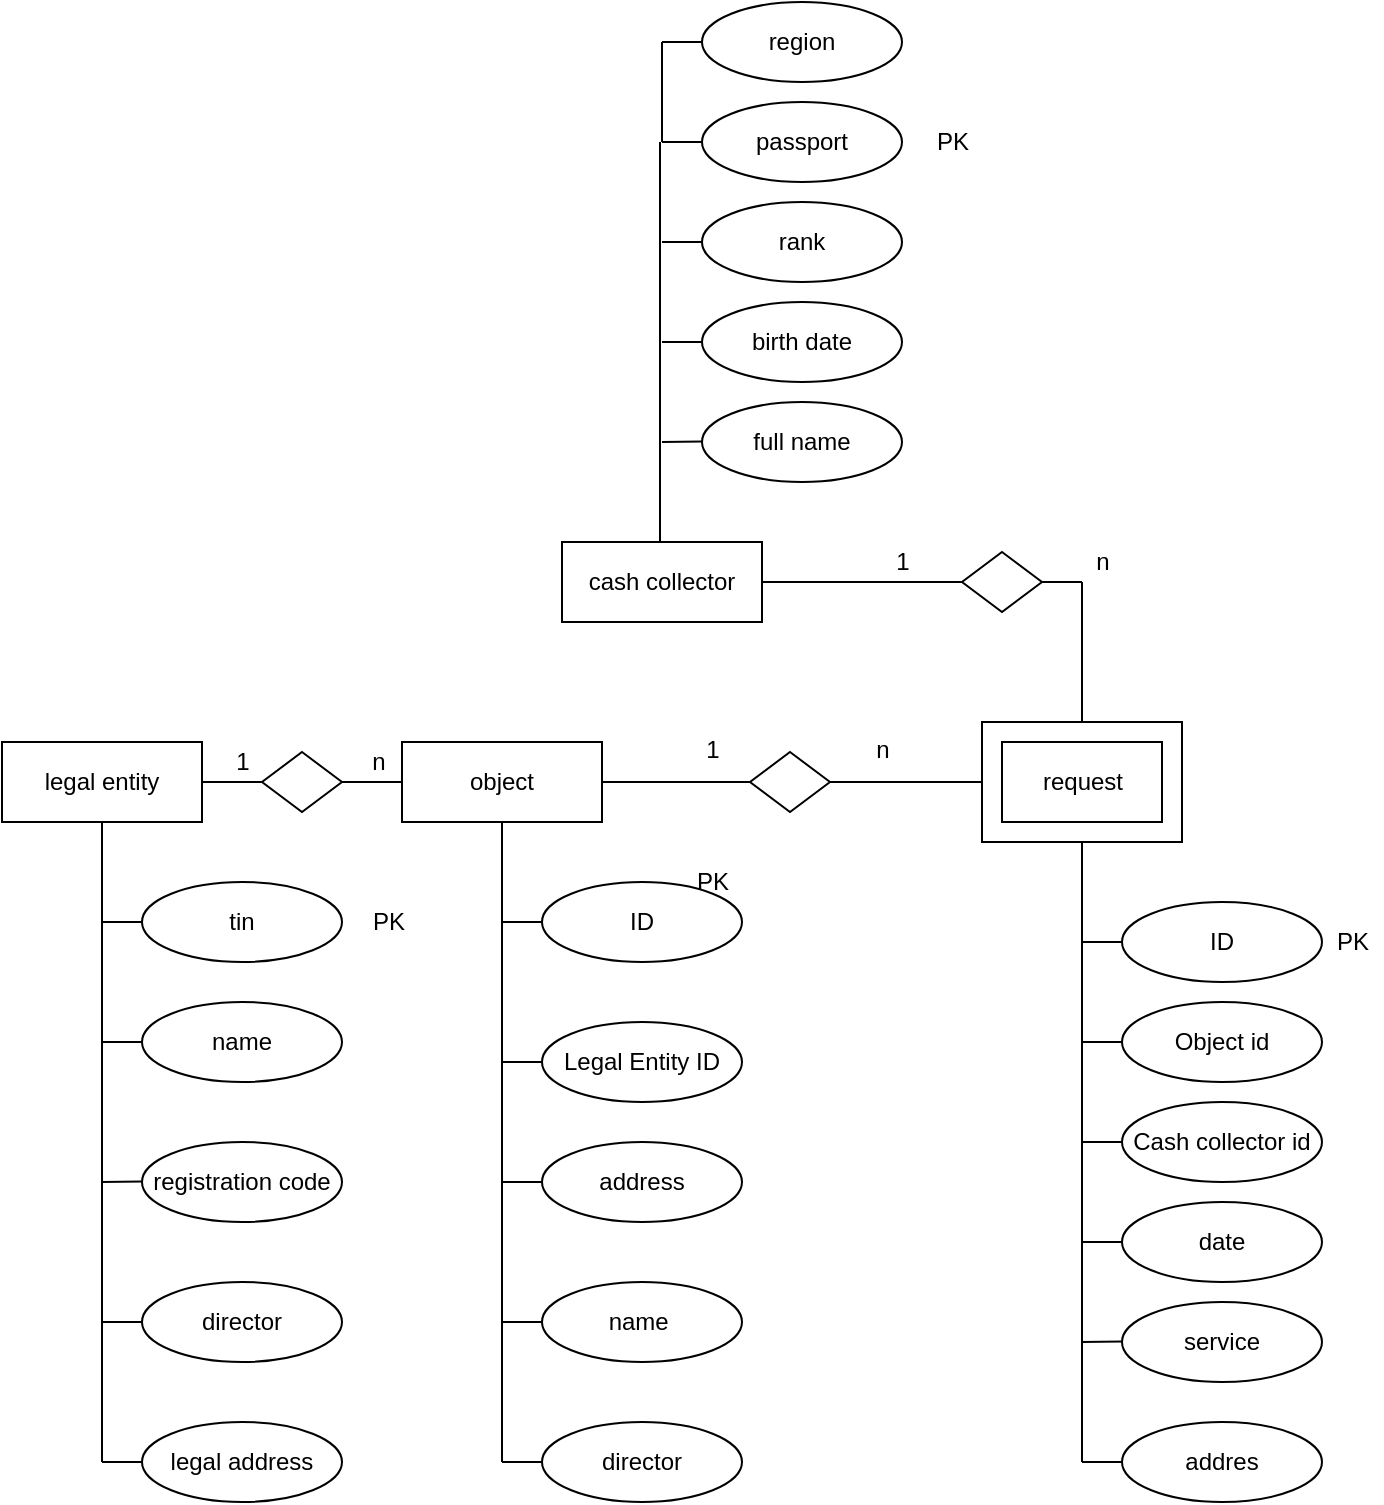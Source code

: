 <mxfile version="15.2.9" type="device" pages="2"><diagram id="_36kY9_IeTx-y85rGqsb" name="Page-2"><mxGraphModel dx="941" dy="538" grid="1" gridSize="10" guides="1" tooltips="1" connect="1" arrows="1" fold="1" page="1" pageScale="1" pageWidth="827" pageHeight="1169" math="0" shadow="0"><root><mxCell id="T2WFoz6-4aseo1yYDKCc-0"/><mxCell id="T2WFoz6-4aseo1yYDKCc-1" parent="T2WFoz6-4aseo1yYDKCc-0"/><mxCell id="u6B0DOuwN-2IggFxxj48-3" value="object" style="whiteSpace=wrap;html=1;align=center;" parent="T2WFoz6-4aseo1yYDKCc-1" vertex="1"><mxGeometry x="290" y="460" width="100" height="40" as="geometry"/></mxCell><mxCell id="u6B0DOuwN-2IggFxxj48-4" value="ID" style="ellipse;whiteSpace=wrap;html=1;align=center;" parent="T2WFoz6-4aseo1yYDKCc-1" vertex="1"><mxGeometry x="360" y="530" width="100" height="40" as="geometry"/></mxCell><mxCell id="u6B0DOuwN-2IggFxxj48-6" value="PK" style="text;html=1;align=center;verticalAlign=middle;resizable=0;points=[];autosize=1;" parent="T2WFoz6-4aseo1yYDKCc-1" vertex="1"><mxGeometry x="430" y="520" width="30" height="20" as="geometry"/></mxCell><mxCell id="u6B0DOuwN-2IggFxxj48-8" value="Legal Entity ID" style="ellipse;whiteSpace=wrap;html=1;align=center;" parent="T2WFoz6-4aseo1yYDKCc-1" vertex="1"><mxGeometry x="360" y="600" width="100" height="40" as="geometry"/></mxCell><mxCell id="qdfRj_O4TD_nVSXAW8L8-1" value="address" style="ellipse;whiteSpace=wrap;html=1;align=center;" parent="T2WFoz6-4aseo1yYDKCc-1" vertex="1"><mxGeometry x="360" y="660" width="100" height="40" as="geometry"/></mxCell><mxCell id="qdfRj_O4TD_nVSXAW8L8-20" value="Object id" style="ellipse;whiteSpace=wrap;html=1;align=center;" parent="T2WFoz6-4aseo1yYDKCc-1" vertex="1"><mxGeometry x="650" y="590" width="100" height="40" as="geometry"/></mxCell><mxCell id="qdfRj_O4TD_nVSXAW8L8-22" value="Cash collector id" style="ellipse;whiteSpace=wrap;html=1;align=center;" parent="T2WFoz6-4aseo1yYDKCc-1" vertex="1"><mxGeometry x="650" y="640" width="100" height="40" as="geometry"/></mxCell><mxCell id="qdfRj_O4TD_nVSXAW8L8-24" value="date" style="ellipse;whiteSpace=wrap;html=1;align=center;" parent="T2WFoz6-4aseo1yYDKCc-1" vertex="1"><mxGeometry x="650" y="690" width="100" height="40" as="geometry"/></mxCell><mxCell id="qdfRj_O4TD_nVSXAW8L8-26" value="service" style="ellipse;whiteSpace=wrap;html=1;align=center;" parent="T2WFoz6-4aseo1yYDKCc-1" vertex="1"><mxGeometry x="650" y="740" width="100" height="40" as="geometry"/></mxCell><mxCell id="qdfRj_O4TD_nVSXAW8L8-31" value="PK" style="text;html=1;align=center;verticalAlign=middle;resizable=0;points=[];autosize=1;" parent="T2WFoz6-4aseo1yYDKCc-1" vertex="1"><mxGeometry x="750" y="550" width="30" height="20" as="geometry"/></mxCell><mxCell id="qdfRj_O4TD_nVSXAW8L8-43" value="" style="endArrow=none;html=1;rounded=0;exitX=0.5;exitY=1;exitDx=0;exitDy=0;" parent="T2WFoz6-4aseo1yYDKCc-1" edge="1"><mxGeometry relative="1" as="geometry"><mxPoint x="630" y="510" as="sourcePoint"/><mxPoint x="630" y="760" as="targetPoint"/></mxGeometry></mxCell><mxCell id="qdfRj_O4TD_nVSXAW8L8-44" value="" style="endArrow=none;html=1;rounded=0;exitX=0;exitY=0.5;exitDx=0;exitDy=0;" parent="T2WFoz6-4aseo1yYDKCc-1" source="qdfRj_O4TD_nVSXAW8L8-20" edge="1"><mxGeometry relative="1" as="geometry"><mxPoint x="330" y="940" as="sourcePoint"/><mxPoint x="630" y="610" as="targetPoint"/></mxGeometry></mxCell><mxCell id="qdfRj_O4TD_nVSXAW8L8-45" value="" style="endArrow=none;html=1;rounded=0;exitX=0;exitY=0.5;exitDx=0;exitDy=0;" parent="T2WFoz6-4aseo1yYDKCc-1" source="qdfRj_O4TD_nVSXAW8L8-22" edge="1"><mxGeometry relative="1" as="geometry"><mxPoint x="340" y="950" as="sourcePoint"/><mxPoint x="630" y="660" as="targetPoint"/></mxGeometry></mxCell><mxCell id="qdfRj_O4TD_nVSXAW8L8-46" value="" style="endArrow=none;html=1;rounded=0;exitX=0;exitY=0.5;exitDx=0;exitDy=0;" parent="T2WFoz6-4aseo1yYDKCc-1" source="qdfRj_O4TD_nVSXAW8L8-24" edge="1"><mxGeometry relative="1" as="geometry"><mxPoint x="660" y="670" as="sourcePoint"/><mxPoint x="630" y="710" as="targetPoint"/></mxGeometry></mxCell><mxCell id="qdfRj_O4TD_nVSXAW8L8-47" value="" style="endArrow=none;html=1;rounded=0;exitX=0;exitY=0.5;exitDx=0;exitDy=0;" parent="T2WFoz6-4aseo1yYDKCc-1" edge="1"><mxGeometry relative="1" as="geometry"><mxPoint x="650" y="759.76" as="sourcePoint"/><mxPoint x="630" y="760" as="targetPoint"/></mxGeometry></mxCell><mxCell id="qdfRj_O4TD_nVSXAW8L8-53" value="" style="endArrow=none;html=1;rounded=0;exitX=0.5;exitY=1;exitDx=0;exitDy=0;" parent="T2WFoz6-4aseo1yYDKCc-1" edge="1"><mxGeometry relative="1" as="geometry"><mxPoint x="340" y="500" as="sourcePoint"/><mxPoint x="340" y="760" as="targetPoint"/></mxGeometry></mxCell><mxCell id="qdfRj_O4TD_nVSXAW8L8-54" value="" style="endArrow=none;html=1;rounded=0;exitX=0;exitY=0.5;exitDx=0;exitDy=0;" parent="T2WFoz6-4aseo1yYDKCc-1" edge="1"><mxGeometry relative="1" as="geometry"><mxPoint x="360" y="620" as="sourcePoint"/><mxPoint x="340" y="620" as="targetPoint"/></mxGeometry></mxCell><mxCell id="qdfRj_O4TD_nVSXAW8L8-55" value="" style="endArrow=none;html=1;rounded=0;exitX=0;exitY=0.5;exitDx=0;exitDy=0;" parent="T2WFoz6-4aseo1yYDKCc-1" edge="1"><mxGeometry relative="1" as="geometry"><mxPoint x="360" y="680" as="sourcePoint"/><mxPoint x="340" y="680" as="targetPoint"/></mxGeometry></mxCell><mxCell id="qdfRj_O4TD_nVSXAW8L8-57" value="" style="endArrow=none;html=1;rounded=0;exitX=0;exitY=0.5;exitDx=0;exitDy=0;" parent="T2WFoz6-4aseo1yYDKCc-1" source="u6B0DOuwN-2IggFxxj48-4" edge="1"><mxGeometry relative="1" as="geometry"><mxPoint x="360" y="749.52" as="sourcePoint"/><mxPoint x="340" y="550" as="targetPoint"/></mxGeometry></mxCell><mxCell id="qdfRj_O4TD_nVSXAW8L8-65" value="cash collector" style="whiteSpace=wrap;html=1;align=center;" parent="T2WFoz6-4aseo1yYDKCc-1" vertex="1"><mxGeometry x="370" y="360" width="100" height="40" as="geometry"/></mxCell><mxCell id="qdfRj_O4TD_nVSXAW8L8-66" value="birth date" style="ellipse;whiteSpace=wrap;html=1;align=center;" parent="T2WFoz6-4aseo1yYDKCc-1" vertex="1"><mxGeometry x="440" y="240" width="100" height="40" as="geometry"/></mxCell><mxCell id="qdfRj_O4TD_nVSXAW8L8-68" value="full name" style="ellipse;whiteSpace=wrap;html=1;align=center;" parent="T2WFoz6-4aseo1yYDKCc-1" vertex="1"><mxGeometry x="440" y="290" width="100" height="40" as="geometry"/></mxCell><mxCell id="qdfRj_O4TD_nVSXAW8L8-71" value="" style="endArrow=none;html=1;rounded=0;" parent="T2WFoz6-4aseo1yYDKCc-1" edge="1"><mxGeometry relative="1" as="geometry"><mxPoint x="419" y="160" as="sourcePoint"/><mxPoint x="419" y="360" as="targetPoint"/></mxGeometry></mxCell><mxCell id="qdfRj_O4TD_nVSXAW8L8-72" value="" style="endArrow=none;html=1;rounded=0;exitX=0;exitY=0.5;exitDx=0;exitDy=0;" parent="T2WFoz6-4aseo1yYDKCc-1" edge="1"><mxGeometry relative="1" as="geometry"><mxPoint x="440" y="210" as="sourcePoint"/><mxPoint x="420" y="210" as="targetPoint"/></mxGeometry></mxCell><mxCell id="qdfRj_O4TD_nVSXAW8L8-73" value="" style="endArrow=none;html=1;rounded=0;exitX=0;exitY=0.5;exitDx=0;exitDy=0;" parent="T2WFoz6-4aseo1yYDKCc-1" edge="1"><mxGeometry relative="1" as="geometry"><mxPoint x="440" y="260" as="sourcePoint"/><mxPoint x="420" y="260" as="targetPoint"/></mxGeometry></mxCell><mxCell id="qdfRj_O4TD_nVSXAW8L8-74" value="" style="endArrow=none;html=1;rounded=0;exitX=0;exitY=0.5;exitDx=0;exitDy=0;" parent="T2WFoz6-4aseo1yYDKCc-1" edge="1"><mxGeometry relative="1" as="geometry"><mxPoint x="440" y="309.76" as="sourcePoint"/><mxPoint x="420" y="310" as="targetPoint"/></mxGeometry></mxCell><mxCell id="qdfRj_O4TD_nVSXAW8L8-75" value="" style="endArrow=none;html=1;rounded=0;" parent="T2WFoz6-4aseo1yYDKCc-1" edge="1"><mxGeometry relative="1" as="geometry"><mxPoint x="440" y="160" as="sourcePoint"/><mxPoint x="420" y="160" as="targetPoint"/></mxGeometry></mxCell><mxCell id="95S8qAM-ri_syixBBni9-3" value="passport" style="ellipse;whiteSpace=wrap;html=1;align=center;" parent="T2WFoz6-4aseo1yYDKCc-1" vertex="1"><mxGeometry x="440" y="140" width="100" height="40" as="geometry"/></mxCell><mxCell id="95S8qAM-ri_syixBBni9-4" value="PK" style="text;html=1;align=center;verticalAlign=middle;resizable=0;points=[];autosize=1;" parent="T2WFoz6-4aseo1yYDKCc-1" vertex="1"><mxGeometry x="550" y="150" width="30" height="20" as="geometry"/></mxCell><mxCell id="95S8qAM-ri_syixBBni9-7" value="rank" style="ellipse;whiteSpace=wrap;html=1;align=center;" parent="T2WFoz6-4aseo1yYDKCc-1" vertex="1"><mxGeometry x="440" y="190" width="100" height="40" as="geometry"/></mxCell><mxCell id="UWDI2ePyrm0VR6K3-xDQ-79" value="ID" style="ellipse;whiteSpace=wrap;html=1;align=center;" parent="T2WFoz6-4aseo1yYDKCc-1" vertex="1"><mxGeometry x="650" y="540" width="100" height="40" as="geometry"/></mxCell><mxCell id="UWDI2ePyrm0VR6K3-xDQ-80" value="" style="endArrow=none;html=1;rounded=0;exitX=0;exitY=0.5;exitDx=0;exitDy=0;" parent="T2WFoz6-4aseo1yYDKCc-1" source="UWDI2ePyrm0VR6K3-xDQ-79" edge="1"><mxGeometry relative="1" as="geometry"><mxPoint x="330" y="890" as="sourcePoint"/><mxPoint x="630" y="560" as="targetPoint"/></mxGeometry></mxCell><mxCell id="VbSOm_IjAAuZggAqAyTH-0" value="name&amp;nbsp;" style="ellipse;whiteSpace=wrap;html=1;align=center;" parent="T2WFoz6-4aseo1yYDKCc-1" vertex="1"><mxGeometry x="360" y="730" width="100" height="40" as="geometry"/></mxCell><mxCell id="VbSOm_IjAAuZggAqAyTH-3" value="" style="endArrow=none;html=1;exitX=0;exitY=0.5;exitDx=0;exitDy=0;" parent="T2WFoz6-4aseo1yYDKCc-1" source="VbSOm_IjAAuZggAqAyTH-0" edge="1"><mxGeometry width="50" height="50" relative="1" as="geometry"><mxPoint x="460" y="550" as="sourcePoint"/><mxPoint x="340" y="750" as="targetPoint"/></mxGeometry></mxCell><mxCell id="VbSOm_IjAAuZggAqAyTH-6" value="" style="endArrow=none;html=1;entryX=1;entryY=0.5;entryDx=0;entryDy=0;startArrow=none;" parent="T2WFoz6-4aseo1yYDKCc-1" source="CZEQ9H1jrcyxto2IG27p-29" target="qdfRj_O4TD_nVSXAW8L8-65" edge="1"><mxGeometry width="50" height="50" relative="1" as="geometry"><mxPoint x="630" y="380" as="sourcePoint"/><mxPoint x="480" y="520" as="targetPoint"/></mxGeometry></mxCell><mxCell id="CZEQ9H1jrcyxto2IG27p-0" value="legal entity" style="whiteSpace=wrap;html=1;align=center;" parent="T2WFoz6-4aseo1yYDKCc-1" vertex="1"><mxGeometry x="90" y="460" width="100" height="40" as="geometry"/></mxCell><mxCell id="CZEQ9H1jrcyxto2IG27p-2" value="PK" style="text;html=1;align=center;verticalAlign=middle;resizable=0;points=[];autosize=1;" parent="T2WFoz6-4aseo1yYDKCc-1" vertex="1"><mxGeometry x="268" y="540" width="30" height="20" as="geometry"/></mxCell><mxCell id="CZEQ9H1jrcyxto2IG27p-3" value="name" style="ellipse;whiteSpace=wrap;html=1;align=center;" parent="T2WFoz6-4aseo1yYDKCc-1" vertex="1"><mxGeometry x="160" y="590" width="100" height="40" as="geometry"/></mxCell><mxCell id="CZEQ9H1jrcyxto2IG27p-4" value="tin" style="ellipse;whiteSpace=wrap;html=1;align=center;" parent="T2WFoz6-4aseo1yYDKCc-1" vertex="1"><mxGeometry x="160" y="530" width="100" height="40" as="geometry"/></mxCell><mxCell id="CZEQ9H1jrcyxto2IG27p-5" value="registration code" style="ellipse;whiteSpace=wrap;html=1;align=center;" parent="T2WFoz6-4aseo1yYDKCc-1" vertex="1"><mxGeometry x="160" y="660" width="100" height="40" as="geometry"/></mxCell><mxCell id="CZEQ9H1jrcyxto2IG27p-6" value="" style="endArrow=none;html=1;rounded=0;exitX=0.5;exitY=1;exitDx=0;exitDy=0;" parent="T2WFoz6-4aseo1yYDKCc-1" edge="1"><mxGeometry relative="1" as="geometry"><mxPoint x="140" y="500" as="sourcePoint"/><mxPoint x="140" y="760" as="targetPoint"/></mxGeometry></mxCell><mxCell id="CZEQ9H1jrcyxto2IG27p-7" value="" style="endArrow=none;html=1;rounded=0;exitX=0;exitY=0.5;exitDx=0;exitDy=0;" parent="T2WFoz6-4aseo1yYDKCc-1" edge="1"><mxGeometry relative="1" as="geometry"><mxPoint x="160" y="610" as="sourcePoint"/><mxPoint x="140" y="610" as="targetPoint"/></mxGeometry></mxCell><mxCell id="CZEQ9H1jrcyxto2IG27p-8" value="" style="endArrow=none;html=1;rounded=0;exitX=0;exitY=0.5;exitDx=0;exitDy=0;" parent="T2WFoz6-4aseo1yYDKCc-1" edge="1"><mxGeometry relative="1" as="geometry"><mxPoint x="160" y="550" as="sourcePoint"/><mxPoint x="140" y="550" as="targetPoint"/></mxGeometry></mxCell><mxCell id="CZEQ9H1jrcyxto2IG27p-9" value="" style="endArrow=none;html=1;rounded=0;exitX=0;exitY=0.5;exitDx=0;exitDy=0;" parent="T2WFoz6-4aseo1yYDKCc-1" edge="1"><mxGeometry relative="1" as="geometry"><mxPoint x="160" y="679.76" as="sourcePoint"/><mxPoint x="140" y="680" as="targetPoint"/></mxGeometry></mxCell><mxCell id="CZEQ9H1jrcyxto2IG27p-11" value="director" style="ellipse;whiteSpace=wrap;html=1;align=center;" parent="T2WFoz6-4aseo1yYDKCc-1" vertex="1"><mxGeometry x="160" y="730" width="100" height="40" as="geometry"/></mxCell><mxCell id="CZEQ9H1jrcyxto2IG27p-12" value="" style="endArrow=none;html=1;exitX=0;exitY=0.5;exitDx=0;exitDy=0;" parent="T2WFoz6-4aseo1yYDKCc-1" source="CZEQ9H1jrcyxto2IG27p-11" edge="1"><mxGeometry width="50" height="50" relative="1" as="geometry"><mxPoint x="260" y="550" as="sourcePoint"/><mxPoint x="140" y="750" as="targetPoint"/></mxGeometry></mxCell><mxCell id="CZEQ9H1jrcyxto2IG27p-15" value="" style="endArrow=none;html=1;exitX=1;exitY=0.5;exitDx=0;exitDy=0;startArrow=none;" parent="T2WFoz6-4aseo1yYDKCc-1" source="CZEQ9H1jrcyxto2IG27p-20" edge="1"><mxGeometry width="50" height="50" relative="1" as="geometry"><mxPoint x="430" y="540" as="sourcePoint"/><mxPoint x="290" y="480" as="targetPoint"/></mxGeometry></mxCell><mxCell id="CZEQ9H1jrcyxto2IG27p-16" value="" style="verticalLabelPosition=bottom;verticalAlign=top;html=1;shape=mxgraph.basic.frame;dx=10;" parent="T2WFoz6-4aseo1yYDKCc-1" vertex="1"><mxGeometry x="580" y="450" width="100" height="60" as="geometry"/></mxCell><mxCell id="CZEQ9H1jrcyxto2IG27p-17" value="&lt;span&gt;request&lt;/span&gt;" style="text;html=1;align=center;verticalAlign=middle;resizable=0;points=[];autosize=1;strokeColor=none;fillColor=none;" parent="T2WFoz6-4aseo1yYDKCc-1" vertex="1"><mxGeometry x="600" y="470" width="60" height="20" as="geometry"/></mxCell><mxCell id="CZEQ9H1jrcyxto2IG27p-18" value="" style="endArrow=none;html=1;entryX=0.5;entryY=0;entryDx=0;entryDy=0;entryPerimeter=0;" parent="T2WFoz6-4aseo1yYDKCc-1" target="CZEQ9H1jrcyxto2IG27p-16" edge="1"><mxGeometry width="50" height="50" relative="1" as="geometry"><mxPoint x="630" y="380" as="sourcePoint"/><mxPoint x="440" y="420" as="targetPoint"/></mxGeometry></mxCell><mxCell id="CZEQ9H1jrcyxto2IG27p-19" value="" style="endArrow=none;html=1;entryX=0;entryY=0.5;entryDx=0;entryDy=0;entryPerimeter=0;exitX=1;exitY=0.5;exitDx=0;exitDy=0;startArrow=none;" parent="T2WFoz6-4aseo1yYDKCc-1" source="CZEQ9H1jrcyxto2IG27p-24" target="CZEQ9H1jrcyxto2IG27p-16" edge="1"><mxGeometry width="50" height="50" relative="1" as="geometry"><mxPoint x="390" y="680" as="sourcePoint"/><mxPoint x="440" y="630" as="targetPoint"/></mxGeometry></mxCell><mxCell id="CZEQ9H1jrcyxto2IG27p-20" value="" style="rhombus;whiteSpace=wrap;html=1;" parent="T2WFoz6-4aseo1yYDKCc-1" vertex="1"><mxGeometry x="220" y="465" width="40" height="30" as="geometry"/></mxCell><mxCell id="CZEQ9H1jrcyxto2IG27p-21" value="" style="endArrow=none;html=1;exitX=1;exitY=0.5;exitDx=0;exitDy=0;" parent="T2WFoz6-4aseo1yYDKCc-1" source="CZEQ9H1jrcyxto2IG27p-0" target="CZEQ9H1jrcyxto2IG27p-20" edge="1"><mxGeometry width="50" height="50" relative="1" as="geometry"><mxPoint x="190" y="480" as="sourcePoint"/><mxPoint x="290" y="480" as="targetPoint"/></mxGeometry></mxCell><mxCell id="CZEQ9H1jrcyxto2IG27p-22" value="1" style="text;html=1;align=center;verticalAlign=middle;resizable=0;points=[];autosize=1;strokeColor=none;fillColor=none;" parent="T2WFoz6-4aseo1yYDKCc-1" vertex="1"><mxGeometry x="200" y="460" width="20" height="20" as="geometry"/></mxCell><mxCell id="CZEQ9H1jrcyxto2IG27p-23" value="n" style="text;html=1;align=center;verticalAlign=middle;resizable=0;points=[];autosize=1;strokeColor=none;fillColor=none;" parent="T2WFoz6-4aseo1yYDKCc-1" vertex="1"><mxGeometry x="268" y="460" width="20" height="20" as="geometry"/></mxCell><mxCell id="CZEQ9H1jrcyxto2IG27p-24" value="" style="rhombus;whiteSpace=wrap;html=1;" parent="T2WFoz6-4aseo1yYDKCc-1" vertex="1"><mxGeometry x="464" y="465" width="40" height="30" as="geometry"/></mxCell><mxCell id="CZEQ9H1jrcyxto2IG27p-25" value="" style="endArrow=none;html=1;entryX=0;entryY=0.5;entryDx=0;entryDy=0;entryPerimeter=0;exitX=1;exitY=0.5;exitDx=0;exitDy=0;" parent="T2WFoz6-4aseo1yYDKCc-1" source="u6B0DOuwN-2IggFxxj48-3" target="CZEQ9H1jrcyxto2IG27p-24" edge="1"><mxGeometry width="50" height="50" relative="1" as="geometry"><mxPoint x="390" y="480" as="sourcePoint"/><mxPoint x="580" y="480" as="targetPoint"/></mxGeometry></mxCell><mxCell id="CZEQ9H1jrcyxto2IG27p-26" value="1" style="text;html=1;align=center;verticalAlign=middle;resizable=0;points=[];autosize=1;strokeColor=none;fillColor=none;" parent="T2WFoz6-4aseo1yYDKCc-1" vertex="1"><mxGeometry x="435" y="454" width="20" height="20" as="geometry"/></mxCell><mxCell id="CZEQ9H1jrcyxto2IG27p-27" value="n" style="text;html=1;align=center;verticalAlign=middle;resizable=0;points=[];autosize=1;strokeColor=none;fillColor=none;" parent="T2WFoz6-4aseo1yYDKCc-1" vertex="1"><mxGeometry x="520" y="454" width="20" height="20" as="geometry"/></mxCell><mxCell id="CZEQ9H1jrcyxto2IG27p-29" value="" style="rhombus;whiteSpace=wrap;html=1;" parent="T2WFoz6-4aseo1yYDKCc-1" vertex="1"><mxGeometry x="570" y="365" width="40" height="30" as="geometry"/></mxCell><mxCell id="CZEQ9H1jrcyxto2IG27p-30" value="" style="endArrow=none;html=1;entryX=1;entryY=0.5;entryDx=0;entryDy=0;" parent="T2WFoz6-4aseo1yYDKCc-1" target="CZEQ9H1jrcyxto2IG27p-29" edge="1"><mxGeometry width="50" height="50" relative="1" as="geometry"><mxPoint x="630" y="380" as="sourcePoint"/><mxPoint x="470" y="380" as="targetPoint"/></mxGeometry></mxCell><mxCell id="CZEQ9H1jrcyxto2IG27p-31" value="1" style="text;html=1;align=center;verticalAlign=middle;resizable=0;points=[];autosize=1;strokeColor=none;fillColor=none;" parent="T2WFoz6-4aseo1yYDKCc-1" vertex="1"><mxGeometry x="530" y="360" width="20" height="20" as="geometry"/></mxCell><mxCell id="CZEQ9H1jrcyxto2IG27p-32" value="n" style="text;html=1;align=center;verticalAlign=middle;resizable=0;points=[];autosize=1;strokeColor=none;fillColor=none;" parent="T2WFoz6-4aseo1yYDKCc-1" vertex="1"><mxGeometry x="630" y="360" width="20" height="20" as="geometry"/></mxCell><mxCell id="Z7GW-6M1Y_90UwHm6zIT-0" value="region" style="ellipse;whiteSpace=wrap;html=1;align=center;" vertex="1" parent="T2WFoz6-4aseo1yYDKCc-1"><mxGeometry x="440" y="90" width="100" height="40" as="geometry"/></mxCell><mxCell id="Z7GW-6M1Y_90UwHm6zIT-1" value="" style="endArrow=none;html=1;" edge="1" parent="T2WFoz6-4aseo1yYDKCc-1"><mxGeometry width="50" height="50" relative="1" as="geometry"><mxPoint x="420" y="110" as="sourcePoint"/><mxPoint x="420" y="160" as="targetPoint"/></mxGeometry></mxCell><mxCell id="Z7GW-6M1Y_90UwHm6zIT-2" value="" style="endArrow=none;html=1;entryX=0;entryY=0.5;entryDx=0;entryDy=0;" edge="1" parent="T2WFoz6-4aseo1yYDKCc-1" target="Z7GW-6M1Y_90UwHm6zIT-0"><mxGeometry width="50" height="50" relative="1" as="geometry"><mxPoint x="420" y="110" as="sourcePoint"/><mxPoint x="440" y="320" as="targetPoint"/></mxGeometry></mxCell><mxCell id="Z7GW-6M1Y_90UwHm6zIT-4" value="legal address" style="ellipse;whiteSpace=wrap;html=1;align=center;" vertex="1" parent="T2WFoz6-4aseo1yYDKCc-1"><mxGeometry x="160" y="800" width="100" height="40" as="geometry"/></mxCell><mxCell id="Z7GW-6M1Y_90UwHm6zIT-5" value="" style="endArrow=none;html=1;" edge="1" parent="T2WFoz6-4aseo1yYDKCc-1"><mxGeometry width="50" height="50" relative="1" as="geometry"><mxPoint x="140" y="820" as="sourcePoint"/><mxPoint x="140" y="760" as="targetPoint"/></mxGeometry></mxCell><mxCell id="Z7GW-6M1Y_90UwHm6zIT-6" value="" style="endArrow=none;html=1;entryX=0;entryY=0.5;entryDx=0;entryDy=0;" edge="1" parent="T2WFoz6-4aseo1yYDKCc-1" target="Z7GW-6M1Y_90UwHm6zIT-4"><mxGeometry width="50" height="50" relative="1" as="geometry"><mxPoint x="140" y="820" as="sourcePoint"/><mxPoint x="440" y="680" as="targetPoint"/></mxGeometry></mxCell><mxCell id="Z7GW-6M1Y_90UwHm6zIT-7" value="director" style="ellipse;whiteSpace=wrap;html=1;align=center;" vertex="1" parent="T2WFoz6-4aseo1yYDKCc-1"><mxGeometry x="360" y="800" width="100" height="40" as="geometry"/></mxCell><mxCell id="Z7GW-6M1Y_90UwHm6zIT-8" value="" style="endArrow=none;html=1;" edge="1" parent="T2WFoz6-4aseo1yYDKCc-1"><mxGeometry width="50" height="50" relative="1" as="geometry"><mxPoint x="340" y="760" as="sourcePoint"/><mxPoint x="340" y="820" as="targetPoint"/></mxGeometry></mxCell><mxCell id="Z7GW-6M1Y_90UwHm6zIT-9" value="" style="endArrow=none;html=1;entryX=0;entryY=0.5;entryDx=0;entryDy=0;" edge="1" parent="T2WFoz6-4aseo1yYDKCc-1" target="Z7GW-6M1Y_90UwHm6zIT-7"><mxGeometry width="50" height="50" relative="1" as="geometry"><mxPoint x="340" y="820" as="sourcePoint"/><mxPoint x="440" y="660" as="targetPoint"/></mxGeometry></mxCell><mxCell id="Z7GW-6M1Y_90UwHm6zIT-10" value="addres" style="ellipse;whiteSpace=wrap;html=1;align=center;" vertex="1" parent="T2WFoz6-4aseo1yYDKCc-1"><mxGeometry x="650" y="800" width="100" height="40" as="geometry"/></mxCell><mxCell id="Z7GW-6M1Y_90UwHm6zIT-11" value="" style="endArrow=none;html=1;" edge="1" parent="T2WFoz6-4aseo1yYDKCc-1"><mxGeometry width="50" height="50" relative="1" as="geometry"><mxPoint x="630" y="820" as="sourcePoint"/><mxPoint x="630" y="760" as="targetPoint"/></mxGeometry></mxCell><mxCell id="Z7GW-6M1Y_90UwHm6zIT-12" value="" style="endArrow=none;html=1;entryX=0;entryY=0.5;entryDx=0;entryDy=0;" edge="1" parent="T2WFoz6-4aseo1yYDKCc-1" target="Z7GW-6M1Y_90UwHm6zIT-10"><mxGeometry width="50" height="50" relative="1" as="geometry"><mxPoint x="630" y="820" as="sourcePoint"/><mxPoint x="440" y="640" as="targetPoint"/></mxGeometry></mxCell></root></mxGraphModel></diagram><diagram id="tDGglo3VMJFBYRjeejf7" name="Page-1"><mxGraphModel dx="1360" dy="862" grid="1" gridSize="10" guides="1" tooltips="1" connect="1" arrows="1" fold="1" page="1" pageScale="1" pageWidth="827" pageHeight="1169" math="0" shadow="0"><root><mxCell id="0"/><mxCell id="1" parent="0"/><mxCell id="TjxegU9jEdXGONsmLAuh-28" value="Статус экзекутора - работает/в отпуске" style="text;html=1;align=center;verticalAlign=middle;resizable=0;points=[];autosize=1;" parent="1" vertex="1"><mxGeometry x="20" y="290" width="230" height="20" as="geometry"/></mxCell><mxCell id="TjxegU9jEdXGONsmLAuh-57" value="Relatives" style="shape=table;startSize=30;container=1;collapsible=1;childLayout=tableLayout;fixedRows=1;rowLines=0;fontStyle=1;align=center;resizeLast=1;" parent="1" vertex="1"><mxGeometry x="500" y="440" width="180" height="220" as="geometry"/></mxCell><mxCell id="TjxegU9jEdXGONsmLAuh-58" value="" style="shape=partialRectangle;collapsible=0;dropTarget=0;pointerEvents=0;fillColor=none;top=0;left=0;bottom=1;right=0;points=[[0,0.5],[1,0.5]];portConstraint=eastwest;" parent="TjxegU9jEdXGONsmLAuh-57" vertex="1"><mxGeometry y="30" width="180" height="30" as="geometry"/></mxCell><mxCell id="TjxegU9jEdXGONsmLAuh-59" value="PK" style="shape=partialRectangle;connectable=0;fillColor=none;top=0;left=0;bottom=0;right=0;fontStyle=1;overflow=hidden;" parent="TjxegU9jEdXGONsmLAuh-58" vertex="1"><mxGeometry width="30" height="30" as="geometry"/></mxCell><mxCell id="TjxegU9jEdXGONsmLAuh-60" value="RelativeID" style="shape=partialRectangle;connectable=0;fillColor=none;top=0;left=0;bottom=0;right=0;align=left;spacingLeft=6;fontStyle=5;overflow=hidden;" parent="TjxegU9jEdXGONsmLAuh-58" vertex="1"><mxGeometry x="30" width="150" height="30" as="geometry"/></mxCell><mxCell id="TjxegU9jEdXGONsmLAuh-61" value="" style="shape=partialRectangle;collapsible=0;dropTarget=0;pointerEvents=0;fillColor=none;top=0;left=0;bottom=0;right=0;points=[[0,0.5],[1,0.5]];portConstraint=eastwest;" parent="TjxegU9jEdXGONsmLAuh-57" vertex="1"><mxGeometry y="60" width="180" height="30" as="geometry"/></mxCell><mxCell id="TjxegU9jEdXGONsmLAuh-62" value="FK" style="shape=partialRectangle;connectable=0;fillColor=none;top=0;left=0;bottom=0;right=0;editable=1;overflow=hidden;" parent="TjxegU9jEdXGONsmLAuh-61" vertex="1"><mxGeometry width="30" height="30" as="geometry"/></mxCell><mxCell id="TjxegU9jEdXGONsmLAuh-63" value="DeptorID" style="shape=partialRectangle;connectable=0;fillColor=none;top=0;left=0;bottom=0;right=0;align=left;spacingLeft=6;overflow=hidden;" parent="TjxegU9jEdXGONsmLAuh-61" vertex="1"><mxGeometry x="30" width="150" height="30" as="geometry"/></mxCell><mxCell id="TjxegU9jEdXGONsmLAuh-64" value="" style="shape=partialRectangle;collapsible=0;dropTarget=0;pointerEvents=0;fillColor=none;top=0;left=0;bottom=0;right=0;points=[[0,0.5],[1,0.5]];portConstraint=eastwest;" parent="TjxegU9jEdXGONsmLAuh-57" vertex="1"><mxGeometry y="90" width="180" height="30" as="geometry"/></mxCell><mxCell id="TjxegU9jEdXGONsmLAuh-65" value="" style="shape=partialRectangle;connectable=0;fillColor=none;top=0;left=0;bottom=0;right=0;editable=1;overflow=hidden;" parent="TjxegU9jEdXGONsmLAuh-64" vertex="1"><mxGeometry width="30" height="30" as="geometry"/></mxCell><mxCell id="TjxegU9jEdXGONsmLAuh-66" value="FirstName" style="shape=partialRectangle;connectable=0;fillColor=none;top=0;left=0;bottom=0;right=0;align=left;spacingLeft=6;overflow=hidden;" parent="TjxegU9jEdXGONsmLAuh-64" vertex="1"><mxGeometry x="30" width="150" height="30" as="geometry"/></mxCell><mxCell id="TjxegU9jEdXGONsmLAuh-76" style="shape=partialRectangle;collapsible=0;dropTarget=0;pointerEvents=0;fillColor=none;top=0;left=0;bottom=0;right=0;points=[[0,0.5],[1,0.5]];portConstraint=eastwest;" parent="TjxegU9jEdXGONsmLAuh-57" vertex="1"><mxGeometry y="120" width="180" height="30" as="geometry"/></mxCell><mxCell id="TjxegU9jEdXGONsmLAuh-77" style="shape=partialRectangle;connectable=0;fillColor=none;top=0;left=0;bottom=0;right=0;editable=1;overflow=hidden;" parent="TjxegU9jEdXGONsmLAuh-76" vertex="1"><mxGeometry width="30" height="30" as="geometry"/></mxCell><mxCell id="TjxegU9jEdXGONsmLAuh-78" value="SecondName" style="shape=partialRectangle;connectable=0;fillColor=none;top=0;left=0;bottom=0;right=0;align=left;spacingLeft=6;overflow=hidden;" parent="TjxegU9jEdXGONsmLAuh-76" vertex="1"><mxGeometry x="30" width="150" height="30" as="geometry"/></mxCell><mxCell id="TjxegU9jEdXGONsmLAuh-67" value="" style="shape=partialRectangle;collapsible=0;dropTarget=0;pointerEvents=0;fillColor=none;top=0;left=0;bottom=0;right=0;points=[[0,0.5],[1,0.5]];portConstraint=eastwest;" parent="TjxegU9jEdXGONsmLAuh-57" vertex="1"><mxGeometry y="150" width="180" height="30" as="geometry"/></mxCell><mxCell id="TjxegU9jEdXGONsmLAuh-68" value="" style="shape=partialRectangle;connectable=0;fillColor=none;top=0;left=0;bottom=0;right=0;editable=1;overflow=hidden;" parent="TjxegU9jEdXGONsmLAuh-67" vertex="1"><mxGeometry width="30" height="30" as="geometry"/></mxCell><mxCell id="TjxegU9jEdXGONsmLAuh-69" value="TelephoneNumber" style="shape=partialRectangle;connectable=0;fillColor=none;top=0;left=0;bottom=0;right=0;align=left;spacingLeft=6;overflow=hidden;" parent="TjxegU9jEdXGONsmLAuh-67" vertex="1"><mxGeometry x="30" width="150" height="30" as="geometry"/></mxCell><mxCell id="TjxegU9jEdXGONsmLAuh-80" style="shape=partialRectangle;collapsible=0;dropTarget=0;pointerEvents=0;fillColor=none;top=0;left=0;bottom=0;right=0;points=[[0,0.5],[1,0.5]];portConstraint=eastwest;" parent="TjxegU9jEdXGONsmLAuh-57" vertex="1"><mxGeometry y="180" width="180" height="30" as="geometry"/></mxCell><mxCell id="TjxegU9jEdXGONsmLAuh-81" style="shape=partialRectangle;connectable=0;fillColor=none;top=0;left=0;bottom=0;right=0;editable=1;overflow=hidden;" parent="TjxegU9jEdXGONsmLAuh-80" vertex="1"><mxGeometry width="30" height="30" as="geometry"/></mxCell><mxCell id="TjxegU9jEdXGONsmLAuh-82" value="HomeAdress" style="shape=partialRectangle;connectable=0;fillColor=none;top=0;left=0;bottom=0;right=0;align=left;spacingLeft=6;overflow=hidden;" parent="TjxegU9jEdXGONsmLAuh-80" vertex="1"><mxGeometry x="30" width="150" height="30" as="geometry"/></mxCell><mxCell id="TjxegU9jEdXGONsmLAuh-83" value="Debtor" style="shape=table;startSize=30;container=1;collapsible=1;childLayout=tableLayout;fixedRows=1;rowLines=0;fontStyle=1;align=center;resizeLast=1;" parent="1" vertex="1"><mxGeometry x="620" y="10" width="180" height="340" as="geometry"/></mxCell><mxCell id="TjxegU9jEdXGONsmLAuh-84" value="" style="shape=partialRectangle;collapsible=0;dropTarget=0;pointerEvents=0;fillColor=none;top=0;left=0;bottom=1;right=0;points=[[0,0.5],[1,0.5]];portConstraint=eastwest;" parent="TjxegU9jEdXGONsmLAuh-83" vertex="1"><mxGeometry y="30" width="180" height="30" as="geometry"/></mxCell><mxCell id="TjxegU9jEdXGONsmLAuh-85" value="PK" style="shape=partialRectangle;connectable=0;fillColor=none;top=0;left=0;bottom=0;right=0;fontStyle=1;overflow=hidden;" parent="TjxegU9jEdXGONsmLAuh-84" vertex="1"><mxGeometry width="30" height="30" as="geometry"/></mxCell><mxCell id="TjxegU9jEdXGONsmLAuh-86" value="DebtorID" style="shape=partialRectangle;connectable=0;fillColor=none;top=0;left=0;bottom=0;right=0;align=left;spacingLeft=6;fontStyle=5;overflow=hidden;" parent="TjxegU9jEdXGONsmLAuh-84" vertex="1"><mxGeometry x="30" width="150" height="30" as="geometry"/></mxCell><mxCell id="TjxegU9jEdXGONsmLAuh-87" value="" style="shape=partialRectangle;collapsible=0;dropTarget=0;pointerEvents=0;fillColor=none;top=0;left=0;bottom=0;right=0;points=[[0,0.5],[1,0.5]];portConstraint=eastwest;" parent="TjxegU9jEdXGONsmLAuh-83" vertex="1"><mxGeometry y="60" width="180" height="30" as="geometry"/></mxCell><mxCell id="TjxegU9jEdXGONsmLAuh-88" value="FK" style="shape=partialRectangle;connectable=0;fillColor=none;top=0;left=0;bottom=0;right=0;editable=1;overflow=hidden;" parent="TjxegU9jEdXGONsmLAuh-87" vertex="1"><mxGeometry width="30" height="30" as="geometry"/></mxCell><mxCell id="TjxegU9jEdXGONsmLAuh-89" value="BankID" style="shape=partialRectangle;connectable=0;fillColor=none;top=0;left=0;bottom=0;right=0;align=left;spacingLeft=6;overflow=hidden;" parent="TjxegU9jEdXGONsmLAuh-87" vertex="1"><mxGeometry x="30" width="150" height="30" as="geometry"/></mxCell><mxCell id="TjxegU9jEdXGONsmLAuh-102" style="shape=partialRectangle;collapsible=0;dropTarget=0;pointerEvents=0;fillColor=none;top=0;left=0;bottom=0;right=0;points=[[0,0.5],[1,0.5]];portConstraint=eastwest;" parent="TjxegU9jEdXGONsmLAuh-83" vertex="1"><mxGeometry y="90" width="180" height="30" as="geometry"/></mxCell><mxCell id="TjxegU9jEdXGONsmLAuh-103" value="FK" style="shape=partialRectangle;connectable=0;fillColor=none;top=0;left=0;bottom=0;right=0;editable=1;overflow=hidden;" parent="TjxegU9jEdXGONsmLAuh-102" vertex="1"><mxGeometry width="30" height="30" as="geometry"/></mxCell><mxCell id="TjxegU9jEdXGONsmLAuh-104" value="ExecutorID" style="shape=partialRectangle;connectable=0;fillColor=none;top=0;left=0;bottom=0;right=0;align=left;spacingLeft=6;overflow=hidden;" parent="TjxegU9jEdXGONsmLAuh-102" vertex="1"><mxGeometry x="30" width="150" height="30" as="geometry"/></mxCell><mxCell id="TjxegU9jEdXGONsmLAuh-105" style="shape=partialRectangle;collapsible=0;dropTarget=0;pointerEvents=0;fillColor=none;top=0;left=0;bottom=0;right=0;points=[[0,0.5],[1,0.5]];portConstraint=eastwest;" parent="TjxegU9jEdXGONsmLAuh-83" vertex="1"><mxGeometry y="120" width="180" height="30" as="geometry"/></mxCell><mxCell id="TjxegU9jEdXGONsmLAuh-106" value="" style="shape=partialRectangle;connectable=0;fillColor=none;top=0;left=0;bottom=0;right=0;editable=1;overflow=hidden;" parent="TjxegU9jEdXGONsmLAuh-105" vertex="1"><mxGeometry width="30" height="30" as="geometry"/></mxCell><mxCell id="TjxegU9jEdXGONsmLAuh-107" value="" style="shape=partialRectangle;connectable=0;fillColor=none;top=0;left=0;bottom=0;right=0;align=left;spacingLeft=6;overflow=hidden;" parent="TjxegU9jEdXGONsmLAuh-105" vertex="1"><mxGeometry x="30" width="150" height="30" as="geometry"/></mxCell><mxCell id="TjxegU9jEdXGONsmLAuh-90" value="" style="shape=partialRectangle;collapsible=0;dropTarget=0;pointerEvents=0;fillColor=none;top=0;left=0;bottom=0;right=0;points=[[0,0.5],[1,0.5]];portConstraint=eastwest;" parent="TjxegU9jEdXGONsmLAuh-83" vertex="1"><mxGeometry y="150" width="180" height="30" as="geometry"/></mxCell><mxCell id="TjxegU9jEdXGONsmLAuh-91" value="" style="shape=partialRectangle;connectable=0;fillColor=none;top=0;left=0;bottom=0;right=0;editable=1;overflow=hidden;" parent="TjxegU9jEdXGONsmLAuh-90" vertex="1"><mxGeometry width="30" height="30" as="geometry"/></mxCell><mxCell id="TjxegU9jEdXGONsmLAuh-92" value="FirstName" style="shape=partialRectangle;connectable=0;fillColor=none;top=0;left=0;bottom=0;right=0;align=left;spacingLeft=6;overflow=hidden;" parent="TjxegU9jEdXGONsmLAuh-90" vertex="1"><mxGeometry x="30" width="150" height="30" as="geometry"/></mxCell><mxCell id="TjxegU9jEdXGONsmLAuh-93" style="shape=partialRectangle;collapsible=0;dropTarget=0;pointerEvents=0;fillColor=none;top=0;left=0;bottom=0;right=0;points=[[0,0.5],[1,0.5]];portConstraint=eastwest;" parent="TjxegU9jEdXGONsmLAuh-83" vertex="1"><mxGeometry y="180" width="180" height="30" as="geometry"/></mxCell><mxCell id="TjxegU9jEdXGONsmLAuh-94" style="shape=partialRectangle;connectable=0;fillColor=none;top=0;left=0;bottom=0;right=0;editable=1;overflow=hidden;" parent="TjxegU9jEdXGONsmLAuh-93" vertex="1"><mxGeometry width="30" height="30" as="geometry"/></mxCell><mxCell id="TjxegU9jEdXGONsmLAuh-95" value="SecondName" style="shape=partialRectangle;connectable=0;fillColor=none;top=0;left=0;bottom=0;right=0;align=left;spacingLeft=6;overflow=hidden;" parent="TjxegU9jEdXGONsmLAuh-93" vertex="1"><mxGeometry x="30" width="150" height="30" as="geometry"/></mxCell><mxCell id="TjxegU9jEdXGONsmLAuh-108" style="shape=partialRectangle;collapsible=0;dropTarget=0;pointerEvents=0;fillColor=none;top=0;left=0;bottom=0;right=0;points=[[0,0.5],[1,0.5]];portConstraint=eastwest;" parent="TjxegU9jEdXGONsmLAuh-83" vertex="1"><mxGeometry y="210" width="180" height="30" as="geometry"/></mxCell><mxCell id="TjxegU9jEdXGONsmLAuh-109" style="shape=partialRectangle;connectable=0;fillColor=none;top=0;left=0;bottom=0;right=0;editable=1;overflow=hidden;" parent="TjxegU9jEdXGONsmLAuh-108" vertex="1"><mxGeometry width="30" height="30" as="geometry"/></mxCell><mxCell id="TjxegU9jEdXGONsmLAuh-110" value="PassportNumber" style="shape=partialRectangle;connectable=0;fillColor=none;top=0;left=0;bottom=0;right=0;align=left;spacingLeft=6;overflow=hidden;" parent="TjxegU9jEdXGONsmLAuh-108" vertex="1"><mxGeometry x="30" width="150" height="30" as="geometry"/></mxCell><mxCell id="TjxegU9jEdXGONsmLAuh-96" value="" style="shape=partialRectangle;collapsible=0;dropTarget=0;pointerEvents=0;fillColor=none;top=0;left=0;bottom=0;right=0;points=[[0,0.5],[1,0.5]];portConstraint=eastwest;" parent="TjxegU9jEdXGONsmLAuh-83" vertex="1"><mxGeometry y="240" width="180" height="30" as="geometry"/></mxCell><mxCell id="TjxegU9jEdXGONsmLAuh-97" value="" style="shape=partialRectangle;connectable=0;fillColor=none;top=0;left=0;bottom=0;right=0;editable=1;overflow=hidden;" parent="TjxegU9jEdXGONsmLAuh-96" vertex="1"><mxGeometry width="30" height="30" as="geometry"/></mxCell><mxCell id="TjxegU9jEdXGONsmLAuh-98" value="TelephoneNumber" style="shape=partialRectangle;connectable=0;fillColor=none;top=0;left=0;bottom=0;right=0;align=left;spacingLeft=6;overflow=hidden;" parent="TjxegU9jEdXGONsmLAuh-96" vertex="1"><mxGeometry x="30" width="150" height="30" as="geometry"/></mxCell><mxCell id="TjxegU9jEdXGONsmLAuh-99" style="shape=partialRectangle;collapsible=0;dropTarget=0;pointerEvents=0;fillColor=none;top=0;left=0;bottom=0;right=0;points=[[0,0.5],[1,0.5]];portConstraint=eastwest;" parent="TjxegU9jEdXGONsmLAuh-83" vertex="1"><mxGeometry y="270" width="180" height="30" as="geometry"/></mxCell><mxCell id="TjxegU9jEdXGONsmLAuh-100" style="shape=partialRectangle;connectable=0;fillColor=none;top=0;left=0;bottom=0;right=0;editable=1;overflow=hidden;" parent="TjxegU9jEdXGONsmLAuh-99" vertex="1"><mxGeometry width="30" height="30" as="geometry"/></mxCell><mxCell id="TjxegU9jEdXGONsmLAuh-101" value="HomeAdress" style="shape=partialRectangle;connectable=0;fillColor=none;top=0;left=0;bottom=0;right=0;align=left;spacingLeft=6;overflow=hidden;" parent="TjxegU9jEdXGONsmLAuh-99" vertex="1"><mxGeometry x="30" width="150" height="30" as="geometry"/></mxCell><mxCell id="TjxegU9jEdXGONsmLAuh-111" style="shape=partialRectangle;collapsible=0;dropTarget=0;pointerEvents=0;fillColor=none;top=0;left=0;bottom=0;right=0;points=[[0,0.5],[1,0.5]];portConstraint=eastwest;" parent="TjxegU9jEdXGONsmLAuh-83" vertex="1"><mxGeometry y="300" width="180" height="30" as="geometry"/></mxCell><mxCell id="TjxegU9jEdXGONsmLAuh-112" style="shape=partialRectangle;connectable=0;fillColor=none;top=0;left=0;bottom=0;right=0;editable=1;overflow=hidden;" parent="TjxegU9jEdXGONsmLAuh-111" vertex="1"><mxGeometry width="30" height="30" as="geometry"/></mxCell><mxCell id="TjxegU9jEdXGONsmLAuh-113" value="Indeptedness" style="shape=partialRectangle;connectable=0;fillColor=none;top=0;left=0;bottom=0;right=0;align=left;spacingLeft=6;overflow=hidden;" parent="TjxegU9jEdXGONsmLAuh-111" vertex="1"><mxGeometry x="30" width="150" height="30" as="geometry"/></mxCell><mxCell id="TjxegU9jEdXGONsmLAuh-133" style="edgeStyle=orthogonalEdgeStyle;rounded=0;orthogonalLoop=1;jettySize=auto;html=1;exitX=0.5;exitY=0;exitDx=0;exitDy=0;endArrow=ERmany;endFill=0;entryX=0;entryY=0.5;entryDx=0;entryDy=0;" parent="1" source="TjxegU9jEdXGONsmLAuh-114" target="TjxegU9jEdXGONsmLAuh-87" edge="1"><mxGeometry relative="1" as="geometry"><mxPoint x="380" y="50" as="targetPoint"/></mxGeometry></mxCell><mxCell id="TjxegU9jEdXGONsmLAuh-114" value="Executor" style="shape=table;startSize=30;container=1;collapsible=1;childLayout=tableLayout;fixedRows=1;rowLines=0;fontStyle=1;align=center;resizeLast=1;" parent="1" vertex="1"><mxGeometry x="125" y="70" width="180" height="220" as="geometry"/></mxCell><mxCell id="TjxegU9jEdXGONsmLAuh-115" value="" style="shape=partialRectangle;collapsible=0;dropTarget=0;pointerEvents=0;fillColor=none;top=0;left=0;bottom=1;right=0;points=[[0,0.5],[1,0.5]];portConstraint=eastwest;" parent="TjxegU9jEdXGONsmLAuh-114" vertex="1"><mxGeometry y="30" width="180" height="30" as="geometry"/></mxCell><mxCell id="TjxegU9jEdXGONsmLAuh-116" value="PK" style="shape=partialRectangle;connectable=0;fillColor=none;top=0;left=0;bottom=0;right=0;fontStyle=1;overflow=hidden;" parent="TjxegU9jEdXGONsmLAuh-115" vertex="1"><mxGeometry width="30" height="30" as="geometry"/></mxCell><mxCell id="TjxegU9jEdXGONsmLAuh-117" value="ExecutorID" style="shape=partialRectangle;connectable=0;fillColor=none;top=0;left=0;bottom=0;right=0;align=left;spacingLeft=6;fontStyle=5;overflow=hidden;" parent="TjxegU9jEdXGONsmLAuh-115" vertex="1"><mxGeometry x="30" width="150" height="30" as="geometry"/></mxCell><mxCell id="TjxegU9jEdXGONsmLAuh-118" value="" style="shape=partialRectangle;collapsible=0;dropTarget=0;pointerEvents=0;fillColor=none;top=0;left=0;bottom=0;right=0;points=[[0,0.5],[1,0.5]];portConstraint=eastwest;" parent="TjxegU9jEdXGONsmLAuh-114" vertex="1"><mxGeometry y="60" width="180" height="30" as="geometry"/></mxCell><mxCell id="TjxegU9jEdXGONsmLAuh-119" value="" style="shape=partialRectangle;connectable=0;fillColor=none;top=0;left=0;bottom=0;right=0;editable=1;overflow=hidden;" parent="TjxegU9jEdXGONsmLAuh-118" vertex="1"><mxGeometry width="30" height="30" as="geometry"/></mxCell><mxCell id="TjxegU9jEdXGONsmLAuh-120" value="" style="shape=partialRectangle;connectable=0;fillColor=none;top=0;left=0;bottom=0;right=0;align=left;spacingLeft=6;overflow=hidden;" parent="TjxegU9jEdXGONsmLAuh-118" vertex="1"><mxGeometry x="30" width="150" height="30" as="geometry"/></mxCell><mxCell id="TjxegU9jEdXGONsmLAuh-121" value="" style="shape=partialRectangle;collapsible=0;dropTarget=0;pointerEvents=0;fillColor=none;top=0;left=0;bottom=0;right=0;points=[[0,0.5],[1,0.5]];portConstraint=eastwest;" parent="TjxegU9jEdXGONsmLAuh-114" vertex="1"><mxGeometry y="90" width="180" height="30" as="geometry"/></mxCell><mxCell id="TjxegU9jEdXGONsmLAuh-122" value="" style="shape=partialRectangle;connectable=0;fillColor=none;top=0;left=0;bottom=0;right=0;editable=1;overflow=hidden;" parent="TjxegU9jEdXGONsmLAuh-121" vertex="1"><mxGeometry width="30" height="30" as="geometry"/></mxCell><mxCell id="TjxegU9jEdXGONsmLAuh-123" value="FirstName" style="shape=partialRectangle;connectable=0;fillColor=none;top=0;left=0;bottom=0;right=0;align=left;spacingLeft=6;overflow=hidden;" parent="TjxegU9jEdXGONsmLAuh-121" vertex="1"><mxGeometry x="30" width="150" height="30" as="geometry"/></mxCell><mxCell id="TjxegU9jEdXGONsmLAuh-124" style="shape=partialRectangle;collapsible=0;dropTarget=0;pointerEvents=0;fillColor=none;top=0;left=0;bottom=0;right=0;points=[[0,0.5],[1,0.5]];portConstraint=eastwest;" parent="TjxegU9jEdXGONsmLAuh-114" vertex="1"><mxGeometry y="120" width="180" height="30" as="geometry"/></mxCell><mxCell id="TjxegU9jEdXGONsmLAuh-125" style="shape=partialRectangle;connectable=0;fillColor=none;top=0;left=0;bottom=0;right=0;editable=1;overflow=hidden;" parent="TjxegU9jEdXGONsmLAuh-124" vertex="1"><mxGeometry width="30" height="30" as="geometry"/></mxCell><mxCell id="TjxegU9jEdXGONsmLAuh-126" value="SecondName" style="shape=partialRectangle;connectable=0;fillColor=none;top=0;left=0;bottom=0;right=0;align=left;spacingLeft=6;overflow=hidden;" parent="TjxegU9jEdXGONsmLAuh-124" vertex="1"><mxGeometry x="30" width="150" height="30" as="geometry"/></mxCell><mxCell id="TjxegU9jEdXGONsmLAuh-127" value="" style="shape=partialRectangle;collapsible=0;dropTarget=0;pointerEvents=0;fillColor=none;top=0;left=0;bottom=0;right=0;points=[[0,0.5],[1,0.5]];portConstraint=eastwest;" parent="TjxegU9jEdXGONsmLAuh-114" vertex="1"><mxGeometry y="150" width="180" height="30" as="geometry"/></mxCell><mxCell id="TjxegU9jEdXGONsmLAuh-128" value="" style="shape=partialRectangle;connectable=0;fillColor=none;top=0;left=0;bottom=0;right=0;editable=1;overflow=hidden;" parent="TjxegU9jEdXGONsmLAuh-127" vertex="1"><mxGeometry width="30" height="30" as="geometry"/></mxCell><mxCell id="TjxegU9jEdXGONsmLAuh-129" value="TelephoneNumber" style="shape=partialRectangle;connectable=0;fillColor=none;top=0;left=0;bottom=0;right=0;align=left;spacingLeft=6;overflow=hidden;" parent="TjxegU9jEdXGONsmLAuh-127" vertex="1"><mxGeometry x="30" width="150" height="30" as="geometry"/></mxCell><mxCell id="TjxegU9jEdXGONsmLAuh-130" style="shape=partialRectangle;collapsible=0;dropTarget=0;pointerEvents=0;fillColor=none;top=0;left=0;bottom=0;right=0;points=[[0,0.5],[1,0.5]];portConstraint=eastwest;" parent="TjxegU9jEdXGONsmLAuh-114" vertex="1"><mxGeometry y="180" width="180" height="30" as="geometry"/></mxCell><mxCell id="TjxegU9jEdXGONsmLAuh-131" style="shape=partialRectangle;connectable=0;fillColor=none;top=0;left=0;bottom=0;right=0;editable=1;overflow=hidden;" parent="TjxegU9jEdXGONsmLAuh-130" vertex="1"><mxGeometry width="30" height="30" as="geometry"/></mxCell><mxCell id="TjxegU9jEdXGONsmLAuh-132" value="Status" style="shape=partialRectangle;connectable=0;fillColor=none;top=0;left=0;bottom=0;right=0;align=left;spacingLeft=6;overflow=hidden;" parent="TjxegU9jEdXGONsmLAuh-130" vertex="1"><mxGeometry x="30" width="150" height="30" as="geometry"/></mxCell><mxCell id="TjxegU9jEdXGONsmLAuh-134" style="edgeStyle=orthogonalEdgeStyle;rounded=0;orthogonalLoop=1;jettySize=auto;html=1;exitX=0.5;exitY=0;exitDx=0;exitDy=0;endArrow=ERmany;endFill=0;entryX=0;entryY=0.75;entryDx=0;entryDy=0;" parent="1" source="TjxegU9jEdXGONsmLAuh-30" target="TjxegU9jEdXGONsmLAuh-83" edge="1"><mxGeometry relative="1" as="geometry"><mxPoint x="560" y="260" as="targetPoint"/><mxPoint x="330" y="335" as="sourcePoint"/><Array as="points"><mxPoint x="330" y="360"/><mxPoint x="560" y="360"/><mxPoint x="560" y="265"/></Array></mxGeometry></mxCell><mxCell id="TjxegU9jEdXGONsmLAuh-135" style="edgeStyle=orthogonalEdgeStyle;rounded=0;orthogonalLoop=1;jettySize=auto;html=1;endArrow=ERmany;endFill=0;entryX=0.5;entryY=0;entryDx=0;entryDy=0;exitX=0.5;exitY=1;exitDx=0;exitDy=0;" parent="1" source="TjxegU9jEdXGONsmLAuh-83" target="TjxegU9jEdXGONsmLAuh-57" edge="1"><mxGeometry relative="1" as="geometry"><mxPoint x="810" y="290" as="targetPoint"/><mxPoint x="550" y="400" as="sourcePoint"/><Array as="points"><mxPoint x="710" y="385"/><mxPoint x="590" y="385"/></Array></mxGeometry></mxCell><mxCell id="TjxegU9jEdXGONsmLAuh-30" value="Bank" style="shape=table;startSize=30;container=1;collapsible=1;childLayout=tableLayout;fixedRows=1;rowLines=0;fontStyle=1;align=center;resizeLast=1;" parent="1" vertex="1"><mxGeometry x="240" y="410" width="180" height="190" as="geometry"/></mxCell><mxCell id="TjxegU9jEdXGONsmLAuh-31" value="" style="shape=partialRectangle;collapsible=0;dropTarget=0;pointerEvents=0;fillColor=none;top=0;left=0;bottom=1;right=0;points=[[0,0.5],[1,0.5]];portConstraint=eastwest;" parent="TjxegU9jEdXGONsmLAuh-30" vertex="1"><mxGeometry y="30" width="180" height="30" as="geometry"/></mxCell><mxCell id="TjxegU9jEdXGONsmLAuh-32" value="PK" style="shape=partialRectangle;connectable=0;fillColor=none;top=0;left=0;bottom=0;right=0;fontStyle=1;overflow=hidden;" parent="TjxegU9jEdXGONsmLAuh-31" vertex="1"><mxGeometry width="30" height="30" as="geometry"/></mxCell><mxCell id="TjxegU9jEdXGONsmLAuh-33" value="BankID" style="shape=partialRectangle;connectable=0;fillColor=none;top=0;left=0;bottom=0;right=0;align=left;spacingLeft=6;fontStyle=5;overflow=hidden;" parent="TjxegU9jEdXGONsmLAuh-31" vertex="1"><mxGeometry x="30" width="150" height="30" as="geometry"/></mxCell><mxCell id="TjxegU9jEdXGONsmLAuh-136" style="shape=partialRectangle;collapsible=0;dropTarget=0;pointerEvents=0;fillColor=none;top=0;left=0;bottom=0;right=0;points=[[0,0.5],[1,0.5]];portConstraint=eastwest;" parent="TjxegU9jEdXGONsmLAuh-30" vertex="1"><mxGeometry y="60" width="180" height="30" as="geometry"/></mxCell><mxCell id="TjxegU9jEdXGONsmLAuh-137" value="" style="shape=partialRectangle;connectable=0;fillColor=none;top=0;left=0;bottom=0;right=0;editable=1;overflow=hidden;" parent="TjxegU9jEdXGONsmLAuh-136" vertex="1"><mxGeometry width="30" height="30" as="geometry"/></mxCell><mxCell id="TjxegU9jEdXGONsmLAuh-138" value="" style="shape=partialRectangle;connectable=0;fillColor=none;top=0;left=0;bottom=0;right=0;align=left;spacingLeft=6;overflow=hidden;" parent="TjxegU9jEdXGONsmLAuh-136" vertex="1"><mxGeometry x="30" width="150" height="30" as="geometry"/></mxCell><mxCell id="TjxegU9jEdXGONsmLAuh-34" value="" style="shape=partialRectangle;collapsible=0;dropTarget=0;pointerEvents=0;fillColor=none;top=0;left=0;bottom=0;right=0;points=[[0,0.5],[1,0.5]];portConstraint=eastwest;" parent="TjxegU9jEdXGONsmLAuh-30" vertex="1"><mxGeometry y="90" width="180" height="30" as="geometry"/></mxCell><mxCell id="TjxegU9jEdXGONsmLAuh-35" value="" style="shape=partialRectangle;connectable=0;fillColor=none;top=0;left=0;bottom=0;right=0;editable=1;overflow=hidden;" parent="TjxegU9jEdXGONsmLAuh-34" vertex="1"><mxGeometry width="30" height="30" as="geometry"/></mxCell><mxCell id="TjxegU9jEdXGONsmLAuh-36" value="Name" style="shape=partialRectangle;connectable=0;fillColor=none;top=0;left=0;bottom=0;right=0;align=left;spacingLeft=6;overflow=hidden;" parent="TjxegU9jEdXGONsmLAuh-34" vertex="1"><mxGeometry x="30" width="150" height="30" as="geometry"/></mxCell><mxCell id="TjxegU9jEdXGONsmLAuh-37" value="" style="shape=partialRectangle;collapsible=0;dropTarget=0;pointerEvents=0;fillColor=none;top=0;left=0;bottom=0;right=0;points=[[0,0.5],[1,0.5]];portConstraint=eastwest;" parent="TjxegU9jEdXGONsmLAuh-30" vertex="1"><mxGeometry y="120" width="180" height="30" as="geometry"/></mxCell><mxCell id="TjxegU9jEdXGONsmLAuh-38" value="" style="shape=partialRectangle;connectable=0;fillColor=none;top=0;left=0;bottom=0;right=0;editable=1;overflow=hidden;" parent="TjxegU9jEdXGONsmLAuh-37" vertex="1"><mxGeometry width="30" height="30" as="geometry"/></mxCell><mxCell id="TjxegU9jEdXGONsmLAuh-39" value="Mail" style="shape=partialRectangle;connectable=0;fillColor=none;top=0;left=0;bottom=0;right=0;align=left;spacingLeft=6;overflow=hidden;" parent="TjxegU9jEdXGONsmLAuh-37" vertex="1"><mxGeometry x="30" width="150" height="30" as="geometry"/></mxCell><mxCell id="TjxegU9jEdXGONsmLAuh-40" value="" style="shape=partialRectangle;collapsible=0;dropTarget=0;pointerEvents=0;fillColor=none;top=0;left=0;bottom=0;right=0;points=[[0,0.5],[1,0.5]];portConstraint=eastwest;" parent="TjxegU9jEdXGONsmLAuh-30" vertex="1"><mxGeometry y="150" width="180" height="30" as="geometry"/></mxCell><mxCell id="TjxegU9jEdXGONsmLAuh-41" value="" style="shape=partialRectangle;connectable=0;fillColor=none;top=0;left=0;bottom=0;right=0;editable=1;overflow=hidden;" parent="TjxegU9jEdXGONsmLAuh-40" vertex="1"><mxGeometry width="30" height="30" as="geometry"/></mxCell><mxCell id="TjxegU9jEdXGONsmLAuh-42" value="TelephoneNumber" style="shape=partialRectangle;connectable=0;fillColor=none;top=0;left=0;bottom=0;right=0;align=left;spacingLeft=6;overflow=hidden;" parent="TjxegU9jEdXGONsmLAuh-40" vertex="1"><mxGeometry x="30" width="150" height="30" as="geometry"/></mxCell></root></mxGraphModel></diagram></mxfile>